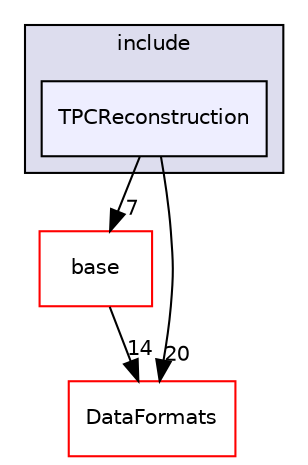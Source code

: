 digraph "/home/travis/build/AliceO2Group/AliceO2/Detectors/TPC/reconstruction/include/TPCReconstruction" {
  bgcolor=transparent;
  compound=true
  node [ fontsize="10", fontname="Helvetica"];
  edge [ labelfontsize="10", labelfontname="Helvetica"];
  subgraph clusterdir_396d171119822f66a36fe1ebf998d1a3 {
    graph [ bgcolor="#ddddee", pencolor="black", label="include" fontname="Helvetica", fontsize="10", URL="dir_396d171119822f66a36fe1ebf998d1a3.html"]
  dir_1dfaa3fb6e801ddc70b8194facd2138d [shape=box, label="TPCReconstruction", style="filled", fillcolor="#eeeeff", pencolor="black", URL="dir_1dfaa3fb6e801ddc70b8194facd2138d.html"];
  }
  dir_677b030cc750909e4cd27413873678d8 [shape=box label="base" color="red" URL="dir_677b030cc750909e4cd27413873678d8.html"];
  dir_2171f7ec022c5423887b07c69b2f5b48 [shape=box label="DataFormats" color="red" URL="dir_2171f7ec022c5423887b07c69b2f5b48.html"];
  dir_677b030cc750909e4cd27413873678d8->dir_2171f7ec022c5423887b07c69b2f5b48 [headlabel="14", labeldistance=1.5 headhref="dir_000231_000054.html"];
  dir_1dfaa3fb6e801ddc70b8194facd2138d->dir_677b030cc750909e4cd27413873678d8 [headlabel="7", labeldistance=1.5 headhref="dir_000281_000231.html"];
  dir_1dfaa3fb6e801ddc70b8194facd2138d->dir_2171f7ec022c5423887b07c69b2f5b48 [headlabel="20", labeldistance=1.5 headhref="dir_000281_000054.html"];
}
